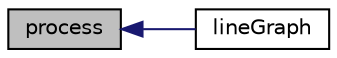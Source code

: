 digraph "process"
{
  edge [fontname="Helvetica",fontsize="10",labelfontname="Helvetica",labelfontsize="10"];
  node [fontname="Helvetica",fontsize="10",shape=record];
  rankdir="LR";
  Node66 [label="process",height=0.2,width=0.4,color="black", fillcolor="grey75", style="filled", fontcolor="black"];
  Node66 -> Node67 [dir="back",color="midnightblue",fontsize="10",style="solid",fontname="Helvetica"];
  Node67 [label="lineGraph",height=0.2,width=0.4,color="black", fillcolor="white", style="filled",URL="$lineGraph_8c.html#a0ccb6069f5d32ede9f4f1d24eaddca06",tooltip="postgres_connection.h "];
}
